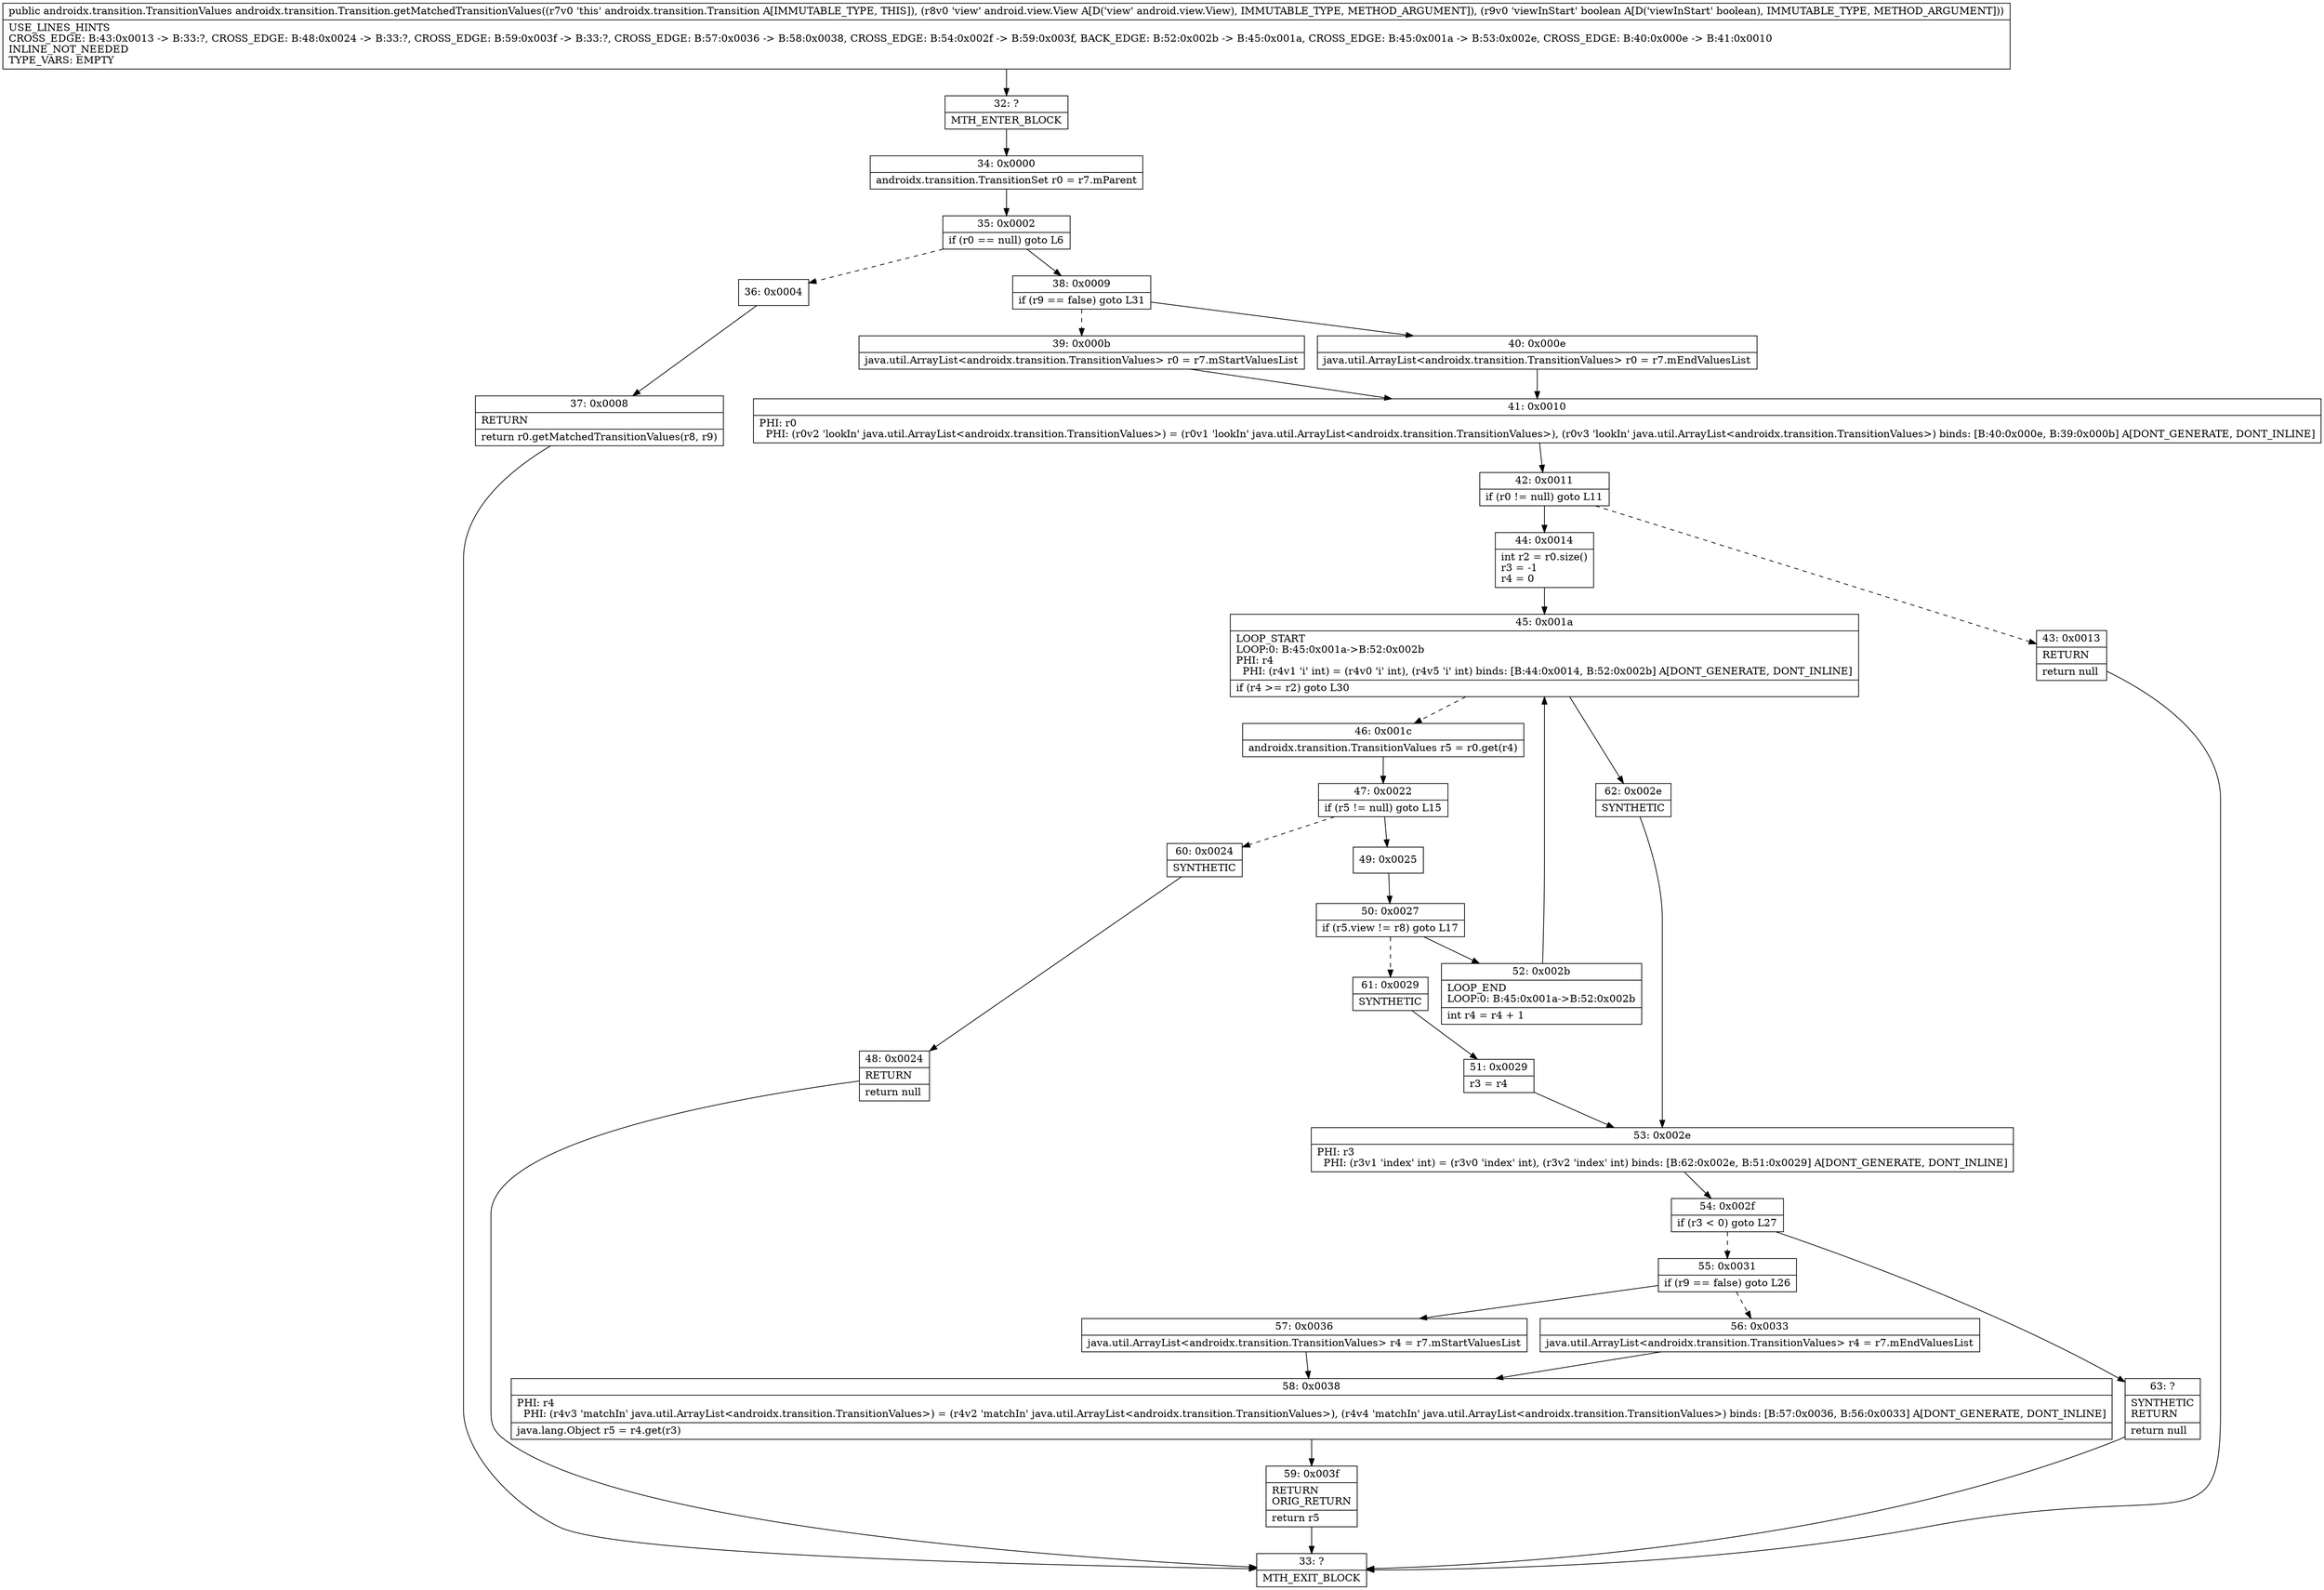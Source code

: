 digraph "CFG forandroidx.transition.Transition.getMatchedTransitionValues(Landroid\/view\/View;Z)Landroidx\/transition\/TransitionValues;" {
Node_32 [shape=record,label="{32\:\ ?|MTH_ENTER_BLOCK\l}"];
Node_34 [shape=record,label="{34\:\ 0x0000|androidx.transition.TransitionSet r0 = r7.mParent\l}"];
Node_35 [shape=record,label="{35\:\ 0x0002|if (r0 == null) goto L6\l}"];
Node_36 [shape=record,label="{36\:\ 0x0004}"];
Node_37 [shape=record,label="{37\:\ 0x0008|RETURN\l|return r0.getMatchedTransitionValues(r8, r9)\l}"];
Node_33 [shape=record,label="{33\:\ ?|MTH_EXIT_BLOCK\l}"];
Node_38 [shape=record,label="{38\:\ 0x0009|if (r9 == false) goto L31\l}"];
Node_39 [shape=record,label="{39\:\ 0x000b|java.util.ArrayList\<androidx.transition.TransitionValues\> r0 = r7.mStartValuesList\l}"];
Node_41 [shape=record,label="{41\:\ 0x0010|PHI: r0 \l  PHI: (r0v2 'lookIn' java.util.ArrayList\<androidx.transition.TransitionValues\>) = (r0v1 'lookIn' java.util.ArrayList\<androidx.transition.TransitionValues\>), (r0v3 'lookIn' java.util.ArrayList\<androidx.transition.TransitionValues\>) binds: [B:40:0x000e, B:39:0x000b] A[DONT_GENERATE, DONT_INLINE]\l}"];
Node_42 [shape=record,label="{42\:\ 0x0011|if (r0 != null) goto L11\l}"];
Node_43 [shape=record,label="{43\:\ 0x0013|RETURN\l|return null\l}"];
Node_44 [shape=record,label="{44\:\ 0x0014|int r2 = r0.size()\lr3 = \-1\lr4 = 0\l}"];
Node_45 [shape=record,label="{45\:\ 0x001a|LOOP_START\lLOOP:0: B:45:0x001a\-\>B:52:0x002b\lPHI: r4 \l  PHI: (r4v1 'i' int) = (r4v0 'i' int), (r4v5 'i' int) binds: [B:44:0x0014, B:52:0x002b] A[DONT_GENERATE, DONT_INLINE]\l|if (r4 \>= r2) goto L30\l}"];
Node_46 [shape=record,label="{46\:\ 0x001c|androidx.transition.TransitionValues r5 = r0.get(r4)\l}"];
Node_47 [shape=record,label="{47\:\ 0x0022|if (r5 != null) goto L15\l}"];
Node_49 [shape=record,label="{49\:\ 0x0025}"];
Node_50 [shape=record,label="{50\:\ 0x0027|if (r5.view != r8) goto L17\l}"];
Node_52 [shape=record,label="{52\:\ 0x002b|LOOP_END\lLOOP:0: B:45:0x001a\-\>B:52:0x002b\l|int r4 = r4 + 1\l}"];
Node_61 [shape=record,label="{61\:\ 0x0029|SYNTHETIC\l}"];
Node_51 [shape=record,label="{51\:\ 0x0029|r3 = r4\l}"];
Node_53 [shape=record,label="{53\:\ 0x002e|PHI: r3 \l  PHI: (r3v1 'index' int) = (r3v0 'index' int), (r3v2 'index' int) binds: [B:62:0x002e, B:51:0x0029] A[DONT_GENERATE, DONT_INLINE]\l}"];
Node_54 [shape=record,label="{54\:\ 0x002f|if (r3 \< 0) goto L27\l}"];
Node_55 [shape=record,label="{55\:\ 0x0031|if (r9 == false) goto L26\l}"];
Node_56 [shape=record,label="{56\:\ 0x0033|java.util.ArrayList\<androidx.transition.TransitionValues\> r4 = r7.mEndValuesList\l}"];
Node_58 [shape=record,label="{58\:\ 0x0038|PHI: r4 \l  PHI: (r4v3 'matchIn' java.util.ArrayList\<androidx.transition.TransitionValues\>) = (r4v2 'matchIn' java.util.ArrayList\<androidx.transition.TransitionValues\>), (r4v4 'matchIn' java.util.ArrayList\<androidx.transition.TransitionValues\>) binds: [B:57:0x0036, B:56:0x0033] A[DONT_GENERATE, DONT_INLINE]\l|java.lang.Object r5 = r4.get(r3)\l}"];
Node_59 [shape=record,label="{59\:\ 0x003f|RETURN\lORIG_RETURN\l|return r5\l}"];
Node_57 [shape=record,label="{57\:\ 0x0036|java.util.ArrayList\<androidx.transition.TransitionValues\> r4 = r7.mStartValuesList\l}"];
Node_63 [shape=record,label="{63\:\ ?|SYNTHETIC\lRETURN\l|return null\l}"];
Node_60 [shape=record,label="{60\:\ 0x0024|SYNTHETIC\l}"];
Node_48 [shape=record,label="{48\:\ 0x0024|RETURN\l|return null\l}"];
Node_62 [shape=record,label="{62\:\ 0x002e|SYNTHETIC\l}"];
Node_40 [shape=record,label="{40\:\ 0x000e|java.util.ArrayList\<androidx.transition.TransitionValues\> r0 = r7.mEndValuesList\l}"];
MethodNode[shape=record,label="{public androidx.transition.TransitionValues androidx.transition.Transition.getMatchedTransitionValues((r7v0 'this' androidx.transition.Transition A[IMMUTABLE_TYPE, THIS]), (r8v0 'view' android.view.View A[D('view' android.view.View), IMMUTABLE_TYPE, METHOD_ARGUMENT]), (r9v0 'viewInStart' boolean A[D('viewInStart' boolean), IMMUTABLE_TYPE, METHOD_ARGUMENT]))  | USE_LINES_HINTS\lCROSS_EDGE: B:43:0x0013 \-\> B:33:?, CROSS_EDGE: B:48:0x0024 \-\> B:33:?, CROSS_EDGE: B:59:0x003f \-\> B:33:?, CROSS_EDGE: B:57:0x0036 \-\> B:58:0x0038, CROSS_EDGE: B:54:0x002f \-\> B:59:0x003f, BACK_EDGE: B:52:0x002b \-\> B:45:0x001a, CROSS_EDGE: B:45:0x001a \-\> B:53:0x002e, CROSS_EDGE: B:40:0x000e \-\> B:41:0x0010\lINLINE_NOT_NEEDED\lTYPE_VARS: EMPTY\l}"];
MethodNode -> Node_32;Node_32 -> Node_34;
Node_34 -> Node_35;
Node_35 -> Node_36[style=dashed];
Node_35 -> Node_38;
Node_36 -> Node_37;
Node_37 -> Node_33;
Node_38 -> Node_39[style=dashed];
Node_38 -> Node_40;
Node_39 -> Node_41;
Node_41 -> Node_42;
Node_42 -> Node_43[style=dashed];
Node_42 -> Node_44;
Node_43 -> Node_33;
Node_44 -> Node_45;
Node_45 -> Node_46[style=dashed];
Node_45 -> Node_62;
Node_46 -> Node_47;
Node_47 -> Node_49;
Node_47 -> Node_60[style=dashed];
Node_49 -> Node_50;
Node_50 -> Node_52;
Node_50 -> Node_61[style=dashed];
Node_52 -> Node_45;
Node_61 -> Node_51;
Node_51 -> Node_53;
Node_53 -> Node_54;
Node_54 -> Node_55[style=dashed];
Node_54 -> Node_63;
Node_55 -> Node_56[style=dashed];
Node_55 -> Node_57;
Node_56 -> Node_58;
Node_58 -> Node_59;
Node_59 -> Node_33;
Node_57 -> Node_58;
Node_63 -> Node_33;
Node_60 -> Node_48;
Node_48 -> Node_33;
Node_62 -> Node_53;
Node_40 -> Node_41;
}

